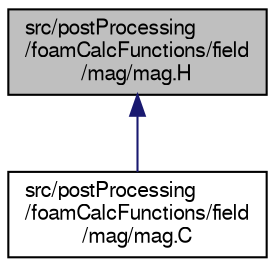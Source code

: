 digraph "src/postProcessing/foamCalcFunctions/field/mag/mag.H"
{
  bgcolor="transparent";
  edge [fontname="FreeSans",fontsize="10",labelfontname="FreeSans",labelfontsize="10"];
  node [fontname="FreeSans",fontsize="10",shape=record];
  Node396 [label="src/postProcessing\l/foamCalcFunctions/field\l/mag/mag.H",height=0.2,width=0.4,color="black", fillcolor="grey75", style="filled", fontcolor="black"];
  Node396 -> Node397 [dir="back",color="midnightblue",fontsize="10",style="solid",fontname="FreeSans"];
  Node397 [label="src/postProcessing\l/foamCalcFunctions/field\l/mag/mag.C",height=0.2,width=0.4,color="black",URL="$a13145.html"];
}
